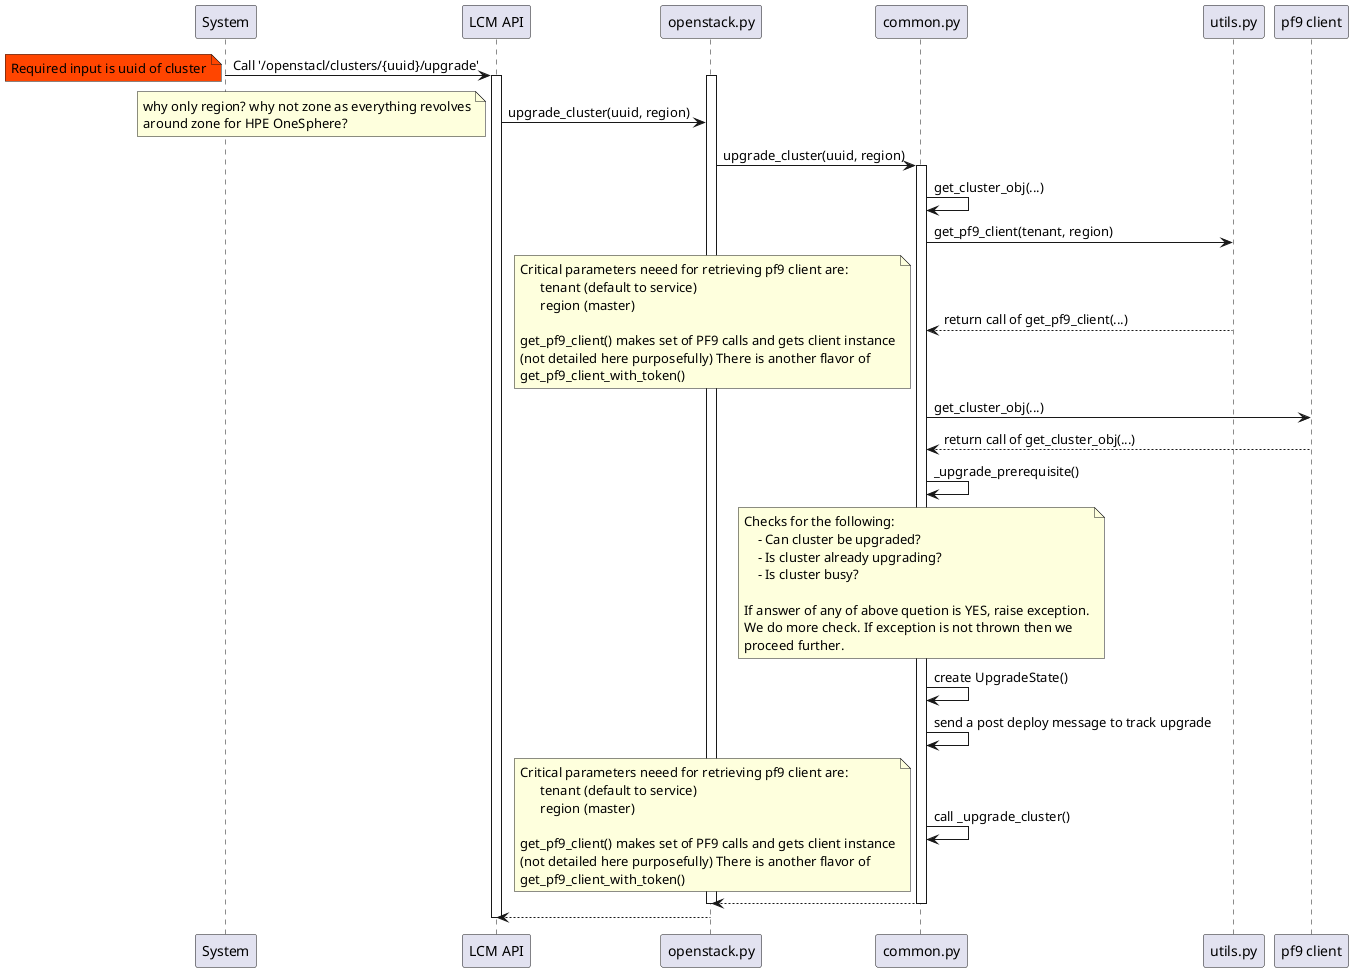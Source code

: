 @startuml
@startuml

participant "System"
participant "LCM API"
participant "openstack.py"
participant "common.py"
participant "utils.py"
participant "pf9 client"


note left
  title (*): /openstack/clusters/{uuid}/upgrade
  description: Creates a webclient
end note

System ->"LCM API" : Call '/openstacl/clusters/{uuid}/upgrade'
activate "LCM API"
note left #OrangeRed
    Required input is uuid of cluster
end note

activate "openstack.py"
"LCM API" -> "openstack.py": upgrade_cluster(uuid, region)
note left
    why only region? why not zone as everything revolves
    around zone for HPE OneSphere?
end note
"openstack.py" -> "common.py": upgrade_cluster(uuid, region)
activate "common.py"
"common.py" -> "common.py": get_cluster_obj(...)
"common.py" -> "utils.py": get_pf9_client(tenant, region)
"utils.py" --> "common.py": return call of get_pf9_client(...)
note left
  Critical parameters neeed for retrieving pf9 client are:
        tenant (default to service)
        region (master)

  get_pf9_client() makes set of PF9 calls and gets client instance
  (not detailed here purposefully) There is another flavor of
  get_pf9_client_with_token()
end note
"common.py" -> "pf9 client": get_cluster_obj(...)
"pf9 client" --> "common.py": return call of get_cluster_obj(...)
"common.py" -> "common.py": _upgrade_prerequisite()
note over "common.py"
    Checks for the following:
        - Can cluster be upgraded?
        - Is cluster already upgrading?
        - Is cluster busy?

    If answer of any of above quetion is YES, raise exception.
    We do more check. If exception is not thrown then we
    proceed further.
end note
"common.py" -> "common.py" : create UpgradeState()
"common.py" -> "common.py": send a post deploy message to track upgrade
"common.py" -> "common.py": call _upgrade_cluster()

note left
  Critical parameters neeed for retrieving pf9 client are:
        tenant (default to service)
        region (master)

  get_pf9_client() makes set of PF9 calls and gets client instance
  (not detailed here purposefully) There is another flavor of
  get_pf9_client_with_token()
end note
"common.py" --> "openstack.py":
deactivate "common.py"
deactivate "openstack.py"
"openstack.py" --> "LCM API":
deactivate "LCM API"
@enduml